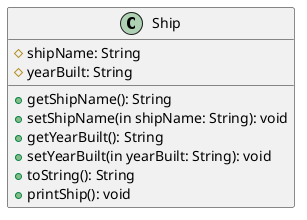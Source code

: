 @startuml
'https://plantuml.com/class-diagram

class Ship {
# shipName: String
# yearBuilt: String

+ getShipName(): String
+ setShipName(in shipName: String): void
+ getYearBuilt(): String
+ setYearBuilt(in yearBuilt: String): void
+ toString(): String
+ printShip(): void
}



@enduml